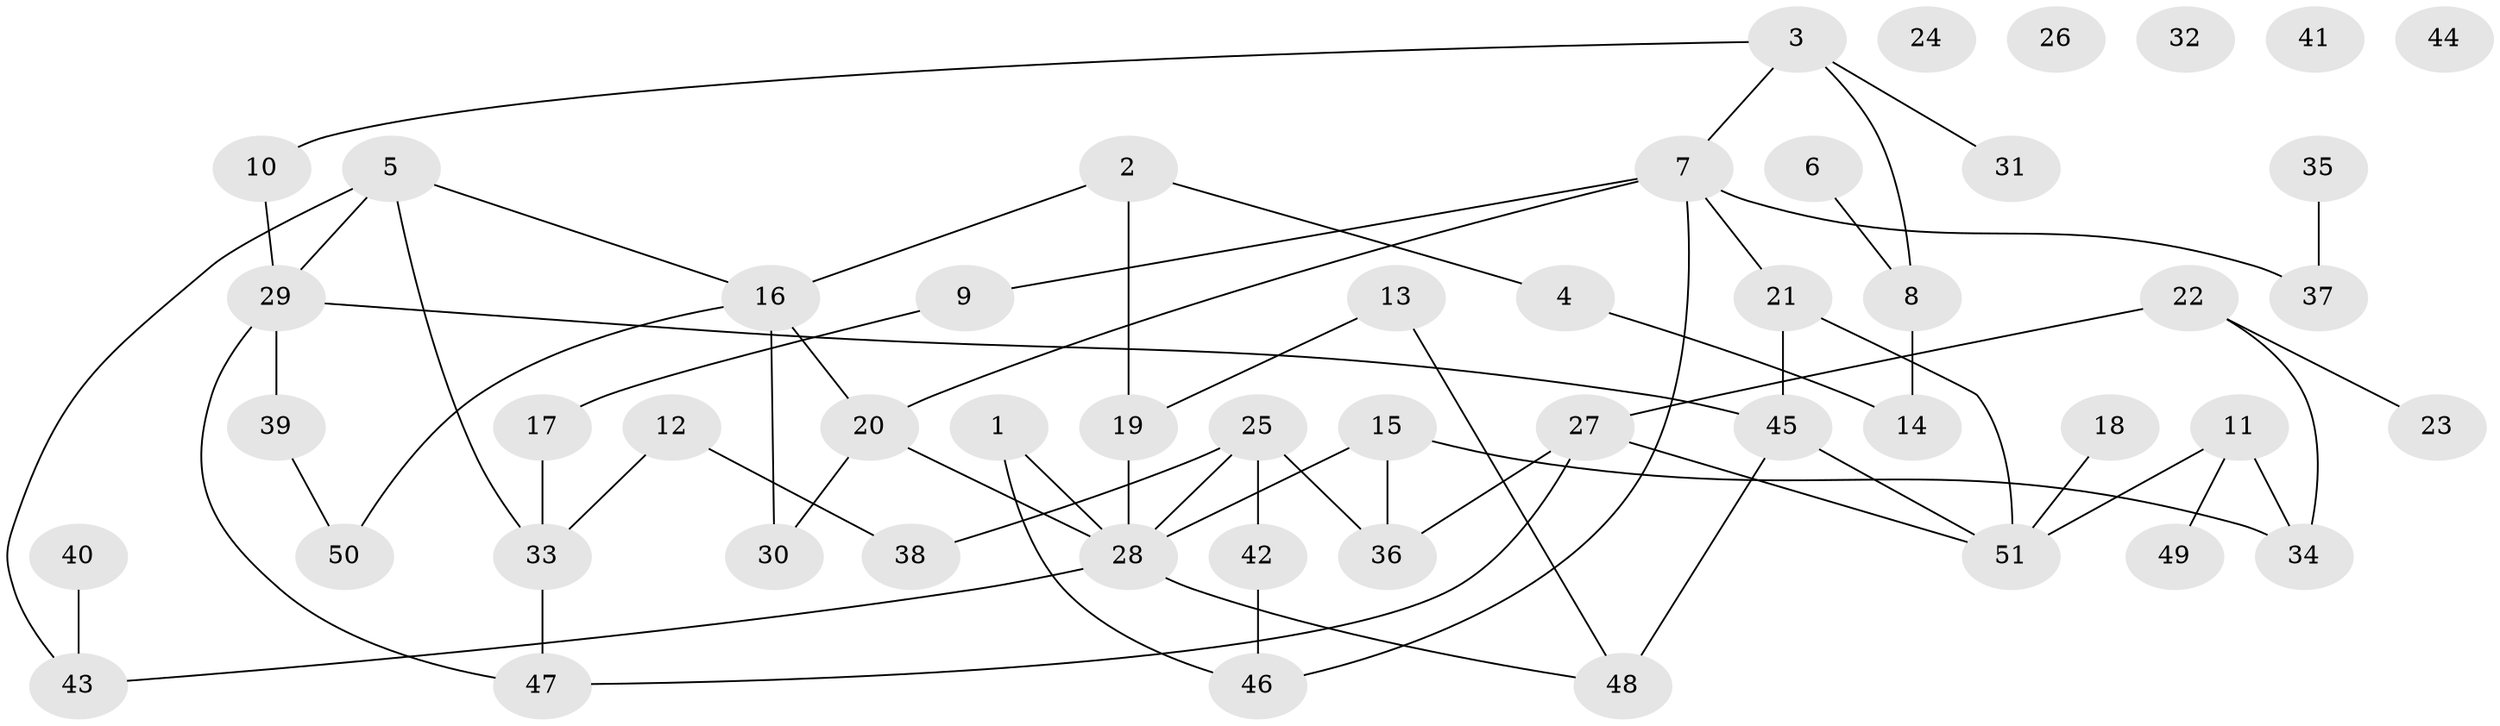 // Generated by graph-tools (version 1.1) at 2025/12/03/09/25 04:12:58]
// undirected, 51 vertices, 65 edges
graph export_dot {
graph [start="1"]
  node [color=gray90,style=filled];
  1;
  2;
  3;
  4;
  5;
  6;
  7;
  8;
  9;
  10;
  11;
  12;
  13;
  14;
  15;
  16;
  17;
  18;
  19;
  20;
  21;
  22;
  23;
  24;
  25;
  26;
  27;
  28;
  29;
  30;
  31;
  32;
  33;
  34;
  35;
  36;
  37;
  38;
  39;
  40;
  41;
  42;
  43;
  44;
  45;
  46;
  47;
  48;
  49;
  50;
  51;
  1 -- 28;
  1 -- 46;
  2 -- 4;
  2 -- 16;
  2 -- 19;
  3 -- 7;
  3 -- 8;
  3 -- 10;
  3 -- 31;
  4 -- 14;
  5 -- 16;
  5 -- 29;
  5 -- 33;
  5 -- 43;
  6 -- 8;
  7 -- 9;
  7 -- 20;
  7 -- 21;
  7 -- 37;
  7 -- 46;
  8 -- 14;
  9 -- 17;
  10 -- 29;
  11 -- 34;
  11 -- 49;
  11 -- 51;
  12 -- 33;
  12 -- 38;
  13 -- 19;
  13 -- 48;
  15 -- 28;
  15 -- 34;
  15 -- 36;
  16 -- 20;
  16 -- 30;
  16 -- 50;
  17 -- 33;
  18 -- 51;
  19 -- 28;
  20 -- 28;
  20 -- 30;
  21 -- 45;
  21 -- 51;
  22 -- 23;
  22 -- 27;
  22 -- 34;
  25 -- 28;
  25 -- 36;
  25 -- 38;
  25 -- 42;
  27 -- 36;
  27 -- 47;
  27 -- 51;
  28 -- 43;
  28 -- 48;
  29 -- 39;
  29 -- 45;
  29 -- 47;
  33 -- 47;
  35 -- 37;
  39 -- 50;
  40 -- 43;
  42 -- 46;
  45 -- 48;
  45 -- 51;
}
